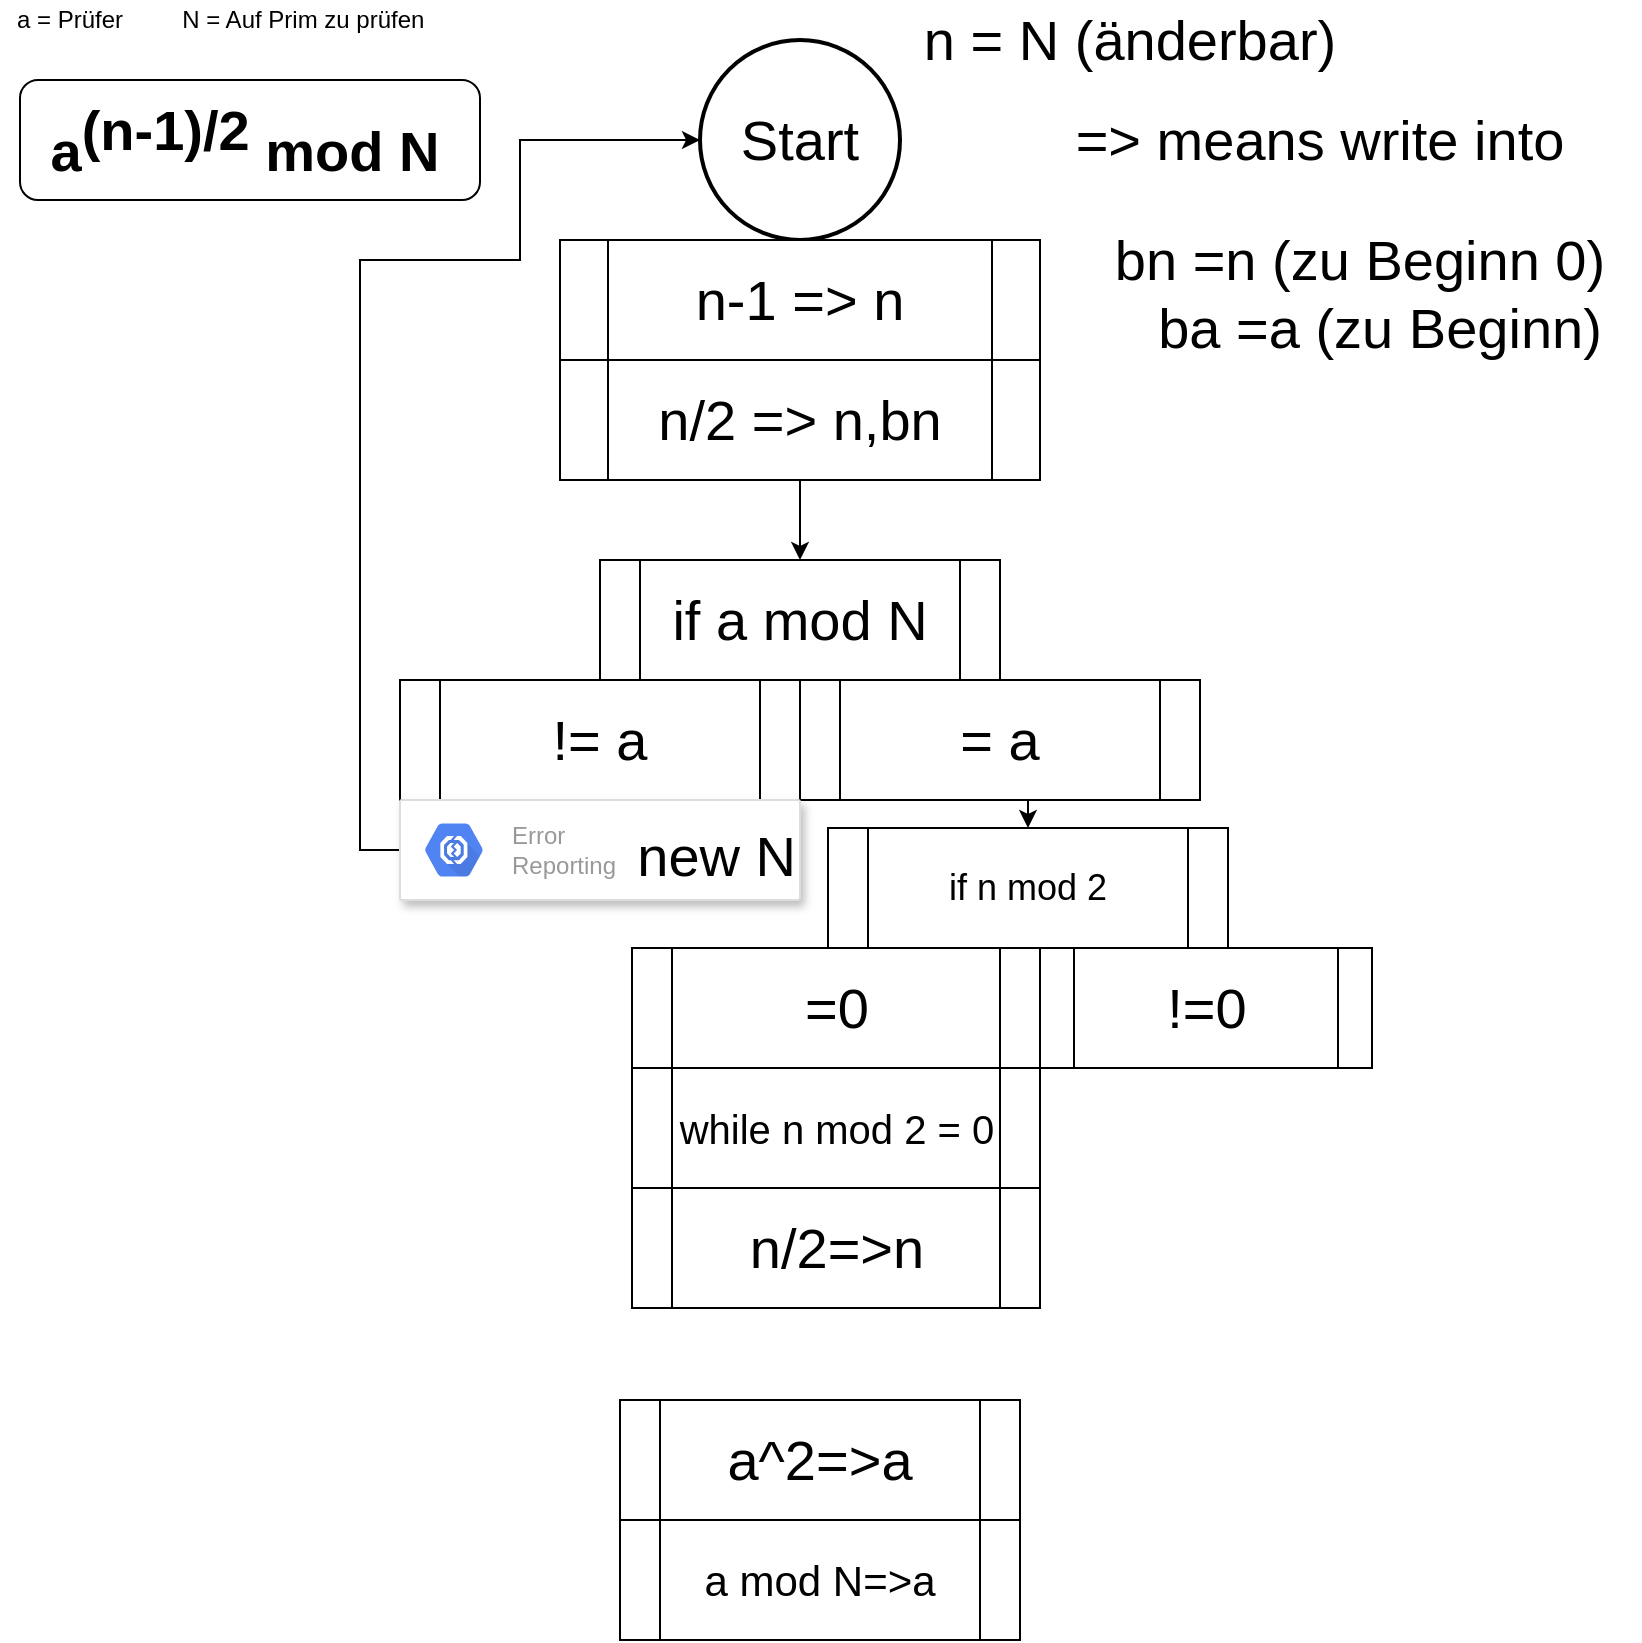<mxfile type="github" version="11.2.8" pages="1"><diagram id="zgwMHXzQ2P-QVubetHBE" name="Page-1"><mxGraphModel grid="1" shadow="0" math="0" pageHeight="1169" pageWidth="827" pageScale="1" page="1" fold="1" arrows="1" connect="1" tooltips="1" guides="1" gridSize="10" dy="746" dx="1408"><root><mxCell id="0"/><mxCell id="1" parent="0"/><mxCell id="0o_3q9o0OGSkOenmwoAs-1" value="a = Prüfer" parent="1" style="text;html=1;strokeColor=none;fillColor=none;align=center;verticalAlign=middle;whiteSpace=wrap;rounded=0;" vertex="1"><mxGeometry as="geometry" width="70" height="20"/></mxCell><mxCell id="0o_3q9o0OGSkOenmwoAs-4" value="&amp;nbsp;N = Auf Prim zu prüfen" parent="1" style="text;html=1;strokeColor=none;fillColor=none;align=center;verticalAlign=middle;whiteSpace=wrap;rounded=0;" vertex="1"><mxGeometry as="geometry" width="140" height="20" x="80"/></mxCell><mxCell id="0o_3q9o0OGSkOenmwoAs-5" value="" parent="1" style="rounded=1;whiteSpace=wrap;html=1;" vertex="1"><mxGeometry as="geometry" width="230" height="60" x="10" y="40"/></mxCell><mxCell id="0o_3q9o0OGSkOenmwoAs-6" value="a&lt;sup style=&quot;font-size: 28px&quot;&gt;(n-1)/2&lt;/sup&gt; mod N" parent="1" style="text;html=1;strokeColor=none;fillColor=none;align=center;verticalAlign=middle;whiteSpace=wrap;rounded=0;fontSize=28;fontStyle=1" vertex="1"><mxGeometry as="geometry" width="215" height="40" x="15" y="50"/></mxCell><mxCell id="0o_3q9o0OGSkOenmwoAs-7" value="Start" parent="1" style="strokeWidth=2;html=1;shape=mxgraph.flowchart.start_2;whiteSpace=wrap;fontSize=28;" vertex="1"><mxGeometry as="geometry" width="100" height="100" x="350" y="20"/></mxCell><mxCell id="0o_3q9o0OGSkOenmwoAs-17" value="n-1 =&amp;gt; n" parent="1" style="shape=process;whiteSpace=wrap;html=1;backgroundOutline=1;fontSize=28;" vertex="1"><mxGeometry as="geometry" width="240" height="60" x="280" y="120"/></mxCell><mxCell id="0o_3q9o0OGSkOenmwoAs-24" parent="1" style="edgeStyle=orthogonalEdgeStyle;rounded=0;orthogonalLoop=1;jettySize=auto;html=1;exitX=0.5;exitY=1;exitDx=0;exitDy=0;entryX=0.5;entryY=0;entryDx=0;entryDy=0;fontSize=28;" edge="1" source="0o_3q9o0OGSkOenmwoAs-19" target="0o_3q9o0OGSkOenmwoAs-22"><mxGeometry as="geometry" relative="1"/></mxCell><mxCell id="0o_3q9o0OGSkOenmwoAs-19" value="n/2 =&amp;gt; n,bn" parent="1" style="shape=process;whiteSpace=wrap;html=1;backgroundOutline=1;fontSize=28;" vertex="1"><mxGeometry as="geometry" width="240" height="60" x="280" y="180"/></mxCell><mxCell id="0o_3q9o0OGSkOenmwoAs-20" value="n = N (änderbar)" parent="1" style="text;html=1;strokeColor=none;fillColor=none;align=center;verticalAlign=middle;whiteSpace=wrap;rounded=0;fontSize=28;" vertex="1"><mxGeometry as="geometry" width="210" height="20" x="460" y="10"/></mxCell><mxCell id="0o_3q9o0OGSkOenmwoAs-22" value="if a mod N" parent="1" style="shape=process;whiteSpace=wrap;html=1;backgroundOutline=1;fontSize=28;" vertex="1"><mxGeometry as="geometry" width="200" height="60" x="300" y="280"/></mxCell><mxCell id="0o_3q9o0OGSkOenmwoAs-25" value="!= a" parent="1" style="shape=process;whiteSpace=wrap;html=1;backgroundOutline=1;fontSize=28;" vertex="1"><mxGeometry as="geometry" width="200" height="60" x="200" y="340"/></mxCell><mxCell id="OPWYqZOCJRMHsNp4jRga-1" parent="1" style="edgeStyle=orthogonalEdgeStyle;rounded=0;orthogonalLoop=1;jettySize=auto;html=1;exitX=0.5;exitY=1;exitDx=0;exitDy=0;entryX=0.5;entryY=0;entryDx=0;entryDy=0;" edge="1" source="0o_3q9o0OGSkOenmwoAs-27" target="0o_3q9o0OGSkOenmwoAs-37"><mxGeometry as="geometry" relative="1"/></mxCell><mxCell id="0o_3q9o0OGSkOenmwoAs-27" value="= a" parent="1" style="shape=process;whiteSpace=wrap;html=1;backgroundOutline=1;fontSize=28;" vertex="1"><mxGeometry as="geometry" width="200" height="60" x="400" y="340"/></mxCell><mxCell id="0o_3q9o0OGSkOenmwoAs-35" parent="1" style="edgeStyle=orthogonalEdgeStyle;rounded=0;orthogonalLoop=1;jettySize=auto;html=1;exitX=0;exitY=0.5;exitDx=0;exitDy=0;entryX=0;entryY=0.5;entryDx=0;entryDy=0;entryPerimeter=0;fontSize=28;" edge="1" source="0o_3q9o0OGSkOenmwoAs-28" target="0o_3q9o0OGSkOenmwoAs-7"><mxGeometry as="geometry" relative="1"><Array as="points"><mxPoint x="180" y="425"/><mxPoint x="180" y="130"/><mxPoint x="260" y="130"/><mxPoint x="260" y="70"/></Array></mxGeometry></mxCell><mxCell id="0o_3q9o0OGSkOenmwoAs-28" value="new N" parent="1" style="strokeColor=#dddddd;fillColor=#ffffff;shadow=1;strokeWidth=1;rounded=1;absoluteArcSize=1;arcSize=2;fontSize=28;align=right;" vertex="1"><mxGeometry as="geometry" width="200" height="50" x="200" y="400"/></mxCell><mxCell id="0o_3q9o0OGSkOenmwoAs-29" value="Error&#10;Reporting" parent="0o_3q9o0OGSkOenmwoAs-28" style="dashed=0;connectable=0;html=1;fillColor=#5184F3;strokeColor=none;shape=mxgraph.gcp2.hexIcon;prIcon=error_reporting;part=1;labelPosition=right;verticalLabelPosition=middle;align=left;verticalAlign=middle;spacingLeft=5;fontColor=#999999;fontSize=12;" vertex="1"><mxGeometry as="geometry" width="44" height="39" y="0.5" relative="1"><mxPoint as="offset" x="5" y="-19.5"/></mxGeometry></mxCell><mxCell id="0o_3q9o0OGSkOenmwoAs-36" value="=&amp;gt; means write into" parent="1" style="text;html=1;strokeColor=none;fillColor=none;align=center;verticalAlign=middle;whiteSpace=wrap;rounded=0;fontSize=28;" vertex="1"><mxGeometry as="geometry" width="260" height="20" x="530" y="60"/></mxCell><mxCell id="0o_3q9o0OGSkOenmwoAs-37" value="&lt;div align=&quot;center&quot; style=&quot;font-size: 18px&quot;&gt;if n mod 2&lt;/div&gt;" parent="1" style="shape=process;whiteSpace=wrap;html=1;backgroundOutline=1;fontSize=28;align=center;" vertex="1"><mxGeometry as="geometry" width="200" height="60" x="414" y="414"/></mxCell><mxCell id="0o_3q9o0OGSkOenmwoAs-38" value="bn =n (zu Beginn 0)" parent="1" style="text;html=1;strokeColor=none;fillColor=none;align=center;verticalAlign=middle;whiteSpace=wrap;rounded=0;fontSize=28;" vertex="1"><mxGeometry as="geometry" width="260" height="20" x="550" y="120"/></mxCell><mxCell id="0o_3q9o0OGSkOenmwoAs-39" value="&lt;div align=&quot;center&quot;&gt;=0&lt;/div&gt;" parent="1" style="shape=process;whiteSpace=wrap;html=1;backgroundOutline=1;fontSize=28;align=center;" vertex="1"><mxGeometry as="geometry" width="204" height="60" x="316" y="474"/></mxCell><mxCell id="0o_3q9o0OGSkOenmwoAs-40" value="&lt;div align=&quot;center&quot;&gt;!=0&lt;/div&gt;" parent="1" style="shape=process;whiteSpace=wrap;html=1;backgroundOutline=1;fontSize=28;align=center;" vertex="1"><mxGeometry as="geometry" width="166" height="60" x="520" y="474"/></mxCell><mxCell id="0o_3q9o0OGSkOenmwoAs-41" value="&lt;div align=&quot;center&quot;&gt;n/2=&amp;gt;n&lt;/div&gt;" parent="1" style="shape=process;whiteSpace=wrap;html=1;backgroundOutline=1;fontSize=28;align=center;" vertex="1"><mxGeometry as="geometry" width="204" height="60" x="316" y="594"/></mxCell><mxCell id="0o_3q9o0OGSkOenmwoAs-42" value="&lt;div align=&quot;center&quot;&gt;a^2=&amp;gt;a&lt;/div&gt;" parent="1" style="shape=process;whiteSpace=wrap;html=1;backgroundOutline=1;fontSize=28;align=center;" vertex="1"><mxGeometry as="geometry" width="200" height="60" x="310" y="700"/></mxCell><mxCell id="0o_3q9o0OGSkOenmwoAs-43" value="ba =a (zu Beginn)" parent="1" style="text;html=1;strokeColor=none;fillColor=none;align=center;verticalAlign=middle;whiteSpace=wrap;rounded=0;fontSize=28;" vertex="1"><mxGeometry as="geometry" width="260" height="20" x="560" y="154"/></mxCell><mxCell id="0o_3q9o0OGSkOenmwoAs-44" value="&lt;div align=&quot;center&quot; style=&quot;font-size: 21px&quot;&gt;a mod N=&amp;gt;a&lt;/div&gt;" parent="1" style="shape=process;whiteSpace=wrap;html=1;backgroundOutline=1;fontSize=21;align=center;" vertex="1"><mxGeometry as="geometry" width="200" height="60" x="310" y="760"/></mxCell><mxCell id="OPWYqZOCJRMHsNp4jRga-2" value="while n mod 2 = 0" parent="1" style="shape=process;whiteSpace=wrap;html=1;backgroundOutline=1;fontSize=20;" vertex="1"><mxGeometry as="geometry" width="204" height="60" x="316" y="534"/></mxCell></root></mxGraphModel></diagram></mxfile>